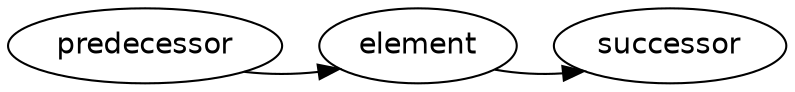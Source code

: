 digraph G {
	graph [fontname = "Helvetica"];
	node [fontname = "Helvetica"];
	edge [fontname = "Helvetica"];

	
	
	predecessor -> element;
	element -> successor;
	{rank=same predecessor -> element -> successor [style=invis]};
}

